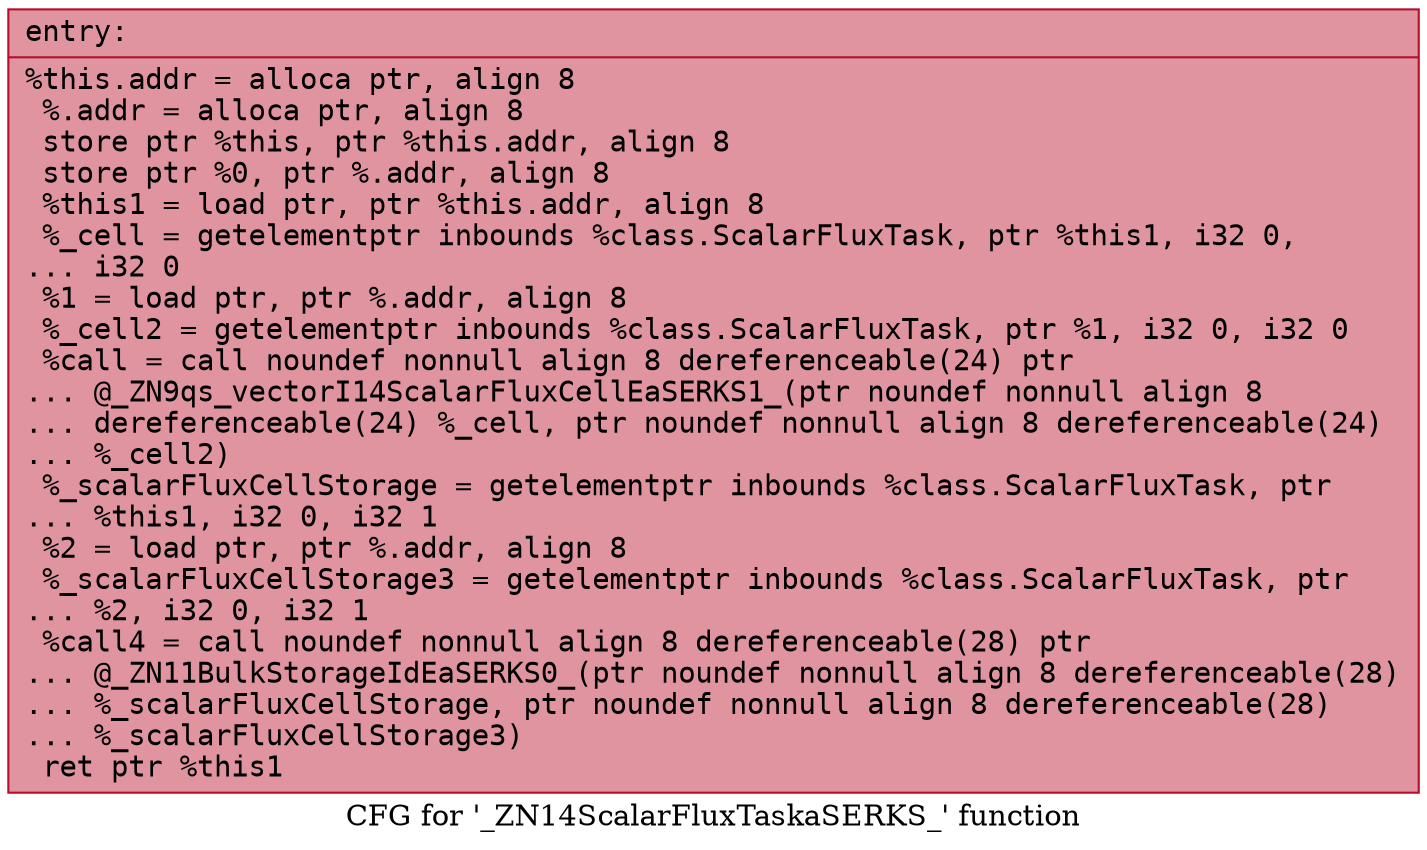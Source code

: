 digraph "CFG for '_ZN14ScalarFluxTaskaSERKS_' function" {
	label="CFG for '_ZN14ScalarFluxTaskaSERKS_' function";

	Node0x556c3c812e90 [shape=record,color="#b70d28ff", style=filled, fillcolor="#b70d2870" fontname="Courier",label="{entry:\l|  %this.addr = alloca ptr, align 8\l  %.addr = alloca ptr, align 8\l  store ptr %this, ptr %this.addr, align 8\l  store ptr %0, ptr %.addr, align 8\l  %this1 = load ptr, ptr %this.addr, align 8\l  %_cell = getelementptr inbounds %class.ScalarFluxTask, ptr %this1, i32 0,\l... i32 0\l  %1 = load ptr, ptr %.addr, align 8\l  %_cell2 = getelementptr inbounds %class.ScalarFluxTask, ptr %1, i32 0, i32 0\l  %call = call noundef nonnull align 8 dereferenceable(24) ptr\l... @_ZN9qs_vectorI14ScalarFluxCellEaSERKS1_(ptr noundef nonnull align 8\l... dereferenceable(24) %_cell, ptr noundef nonnull align 8 dereferenceable(24)\l... %_cell2)\l  %_scalarFluxCellStorage = getelementptr inbounds %class.ScalarFluxTask, ptr\l... %this1, i32 0, i32 1\l  %2 = load ptr, ptr %.addr, align 8\l  %_scalarFluxCellStorage3 = getelementptr inbounds %class.ScalarFluxTask, ptr\l... %2, i32 0, i32 1\l  %call4 = call noundef nonnull align 8 dereferenceable(28) ptr\l... @_ZN11BulkStorageIdEaSERKS0_(ptr noundef nonnull align 8 dereferenceable(28)\l... %_scalarFluxCellStorage, ptr noundef nonnull align 8 dereferenceable(28)\l... %_scalarFluxCellStorage3)\l  ret ptr %this1\l}"];
}
